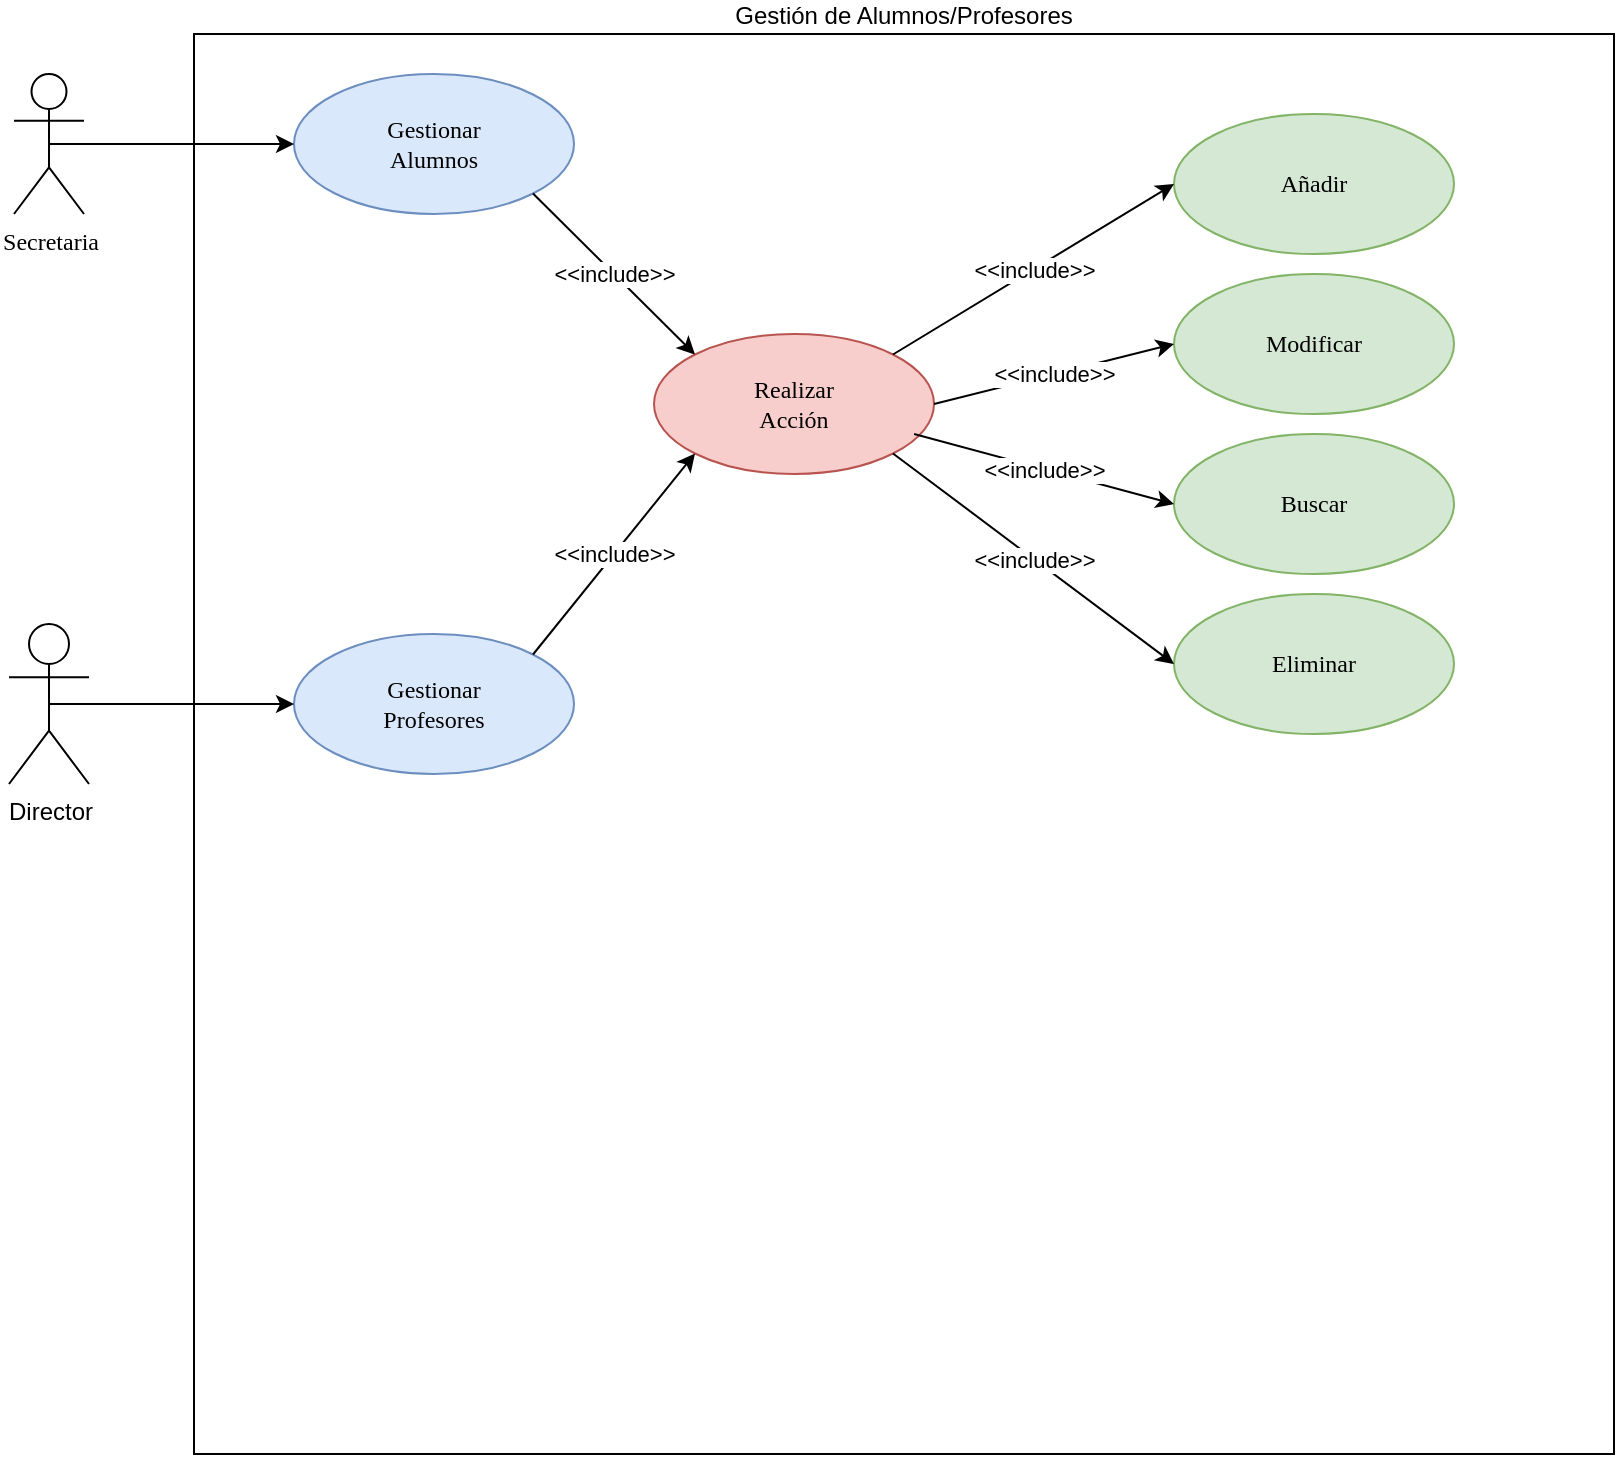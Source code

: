 <mxfile version="15.7.3" type="github">
  <diagram id="C5RBs43oDa-KdzZeNtuy" name="Page-1">
    <mxGraphModel dx="2183" dy="771" grid="1" gridSize="10" guides="1" tooltips="1" connect="1" arrows="1" fold="1" page="1" pageScale="1" pageWidth="827" pageHeight="1169" math="0" shadow="0">
      <root>
        <mxCell id="WIyWlLk6GJQsqaUBKTNV-0" />
        <mxCell id="WIyWlLk6GJQsqaUBKTNV-1" parent="WIyWlLk6GJQsqaUBKTNV-0" />
        <mxCell id="CCxpbM_6_cSvE4r4ky-L-0" value="Gestión de Alumnos/Profesores" style="whiteSpace=wrap;html=1;aspect=fixed;fillColor=none;labelPosition=center;verticalLabelPosition=top;align=center;verticalAlign=bottom;" vertex="1" parent="WIyWlLk6GJQsqaUBKTNV-1">
          <mxGeometry x="10" y="20" width="710" height="710" as="geometry" />
        </mxCell>
        <mxCell id="CCxpbM_6_cSvE4r4ky-L-5" value="&lt;div&gt;Añadir&lt;/div&gt;" style="ellipse;whiteSpace=wrap;html=1;fontFamily=Verdana;fillColor=#d5e8d4;strokeColor=#82b366;" vertex="1" parent="WIyWlLk6GJQsqaUBKTNV-1">
          <mxGeometry x="500" y="60" width="140" height="70" as="geometry" />
        </mxCell>
        <mxCell id="CCxpbM_6_cSvE4r4ky-L-6" value="Secretaria" style="shape=umlActor;verticalLabelPosition=bottom;verticalAlign=top;html=1;outlineConnect=0;fontFamily=Verdana;fillColor=none;" vertex="1" parent="WIyWlLk6GJQsqaUBKTNV-1">
          <mxGeometry x="-80" y="40" width="35" height="70" as="geometry" />
        </mxCell>
        <mxCell id="CCxpbM_6_cSvE4r4ky-L-8" value="&lt;div&gt;Modificar&lt;/div&gt;" style="ellipse;whiteSpace=wrap;html=1;fontFamily=Verdana;fillColor=#d5e8d4;strokeColor=#82b366;" vertex="1" parent="WIyWlLk6GJQsqaUBKTNV-1">
          <mxGeometry x="500" y="140" width="140" height="70" as="geometry" />
        </mxCell>
        <mxCell id="CCxpbM_6_cSvE4r4ky-L-9" value="Buscar" style="ellipse;whiteSpace=wrap;html=1;fontFamily=Verdana;fillColor=#d5e8d4;strokeColor=#82b366;" vertex="1" parent="WIyWlLk6GJQsqaUBKTNV-1">
          <mxGeometry x="500" y="220" width="140" height="70" as="geometry" />
        </mxCell>
        <mxCell id="CCxpbM_6_cSvE4r4ky-L-10" value="&lt;div&gt;Eliminar&lt;/div&gt;" style="ellipse;whiteSpace=wrap;html=1;fontFamily=Verdana;fillColor=#d5e8d4;strokeColor=#82b366;" vertex="1" parent="WIyWlLk6GJQsqaUBKTNV-1">
          <mxGeometry x="500" y="300" width="140" height="70" as="geometry" />
        </mxCell>
        <mxCell id="CCxpbM_6_cSvE4r4ky-L-11" value="&lt;div&gt;Director&lt;/div&gt;" style="shape=umlActor;verticalLabelPosition=bottom;verticalAlign=top;html=1;outlineConnect=0;fontFamily=Helvetica;fillColor=none;" vertex="1" parent="WIyWlLk6GJQsqaUBKTNV-1">
          <mxGeometry x="-82.5" y="315" width="40" height="80" as="geometry" />
        </mxCell>
        <mxCell id="CCxpbM_6_cSvE4r4ky-L-14" value="&lt;div&gt;Gestionar&lt;/div&gt;&lt;div&gt;Alumnos&lt;/div&gt;" style="ellipse;whiteSpace=wrap;html=1;fontFamily=Verdana;fillColor=#dae8fc;strokeColor=#6c8ebf;" vertex="1" parent="WIyWlLk6GJQsqaUBKTNV-1">
          <mxGeometry x="60" y="40" width="140" height="70" as="geometry" />
        </mxCell>
        <mxCell id="CCxpbM_6_cSvE4r4ky-L-15" value="&lt;div&gt;Gestionar&lt;/div&gt;&lt;div&gt;Profesores&lt;/div&gt;" style="ellipse;whiteSpace=wrap;html=1;fontFamily=Verdana;fillColor=#dae8fc;strokeColor=#6c8ebf;" vertex="1" parent="WIyWlLk6GJQsqaUBKTNV-1">
          <mxGeometry x="60" y="320" width="140" height="70" as="geometry" />
        </mxCell>
        <mxCell id="CCxpbM_6_cSvE4r4ky-L-17" value="&lt;div&gt;Realizar &lt;br&gt;&lt;/div&gt;&lt;div&gt;Acción&lt;/div&gt;" style="ellipse;whiteSpace=wrap;html=1;fontFamily=Verdana;fillColor=#f8cecc;strokeColor=#b85450;" vertex="1" parent="WIyWlLk6GJQsqaUBKTNV-1">
          <mxGeometry x="240" y="170" width="140" height="70" as="geometry" />
        </mxCell>
        <mxCell id="CCxpbM_6_cSvE4r4ky-L-18" value="" style="endArrow=classic;html=1;rounded=0;fontFamily=Helvetica;exitX=0.5;exitY=0.5;exitDx=0;exitDy=0;exitPerimeter=0;entryX=0;entryY=0.5;entryDx=0;entryDy=0;" edge="1" parent="WIyWlLk6GJQsqaUBKTNV-1" source="CCxpbM_6_cSvE4r4ky-L-11" target="CCxpbM_6_cSvE4r4ky-L-15">
          <mxGeometry width="50" height="50" relative="1" as="geometry">
            <mxPoint x="350" y="310" as="sourcePoint" />
            <mxPoint x="400" y="260" as="targetPoint" />
          </mxGeometry>
        </mxCell>
        <mxCell id="CCxpbM_6_cSvE4r4ky-L-19" value="" style="endArrow=classic;html=1;rounded=0;fontFamily=Helvetica;exitX=0.5;exitY=0.5;exitDx=0;exitDy=0;exitPerimeter=0;" edge="1" parent="WIyWlLk6GJQsqaUBKTNV-1" source="CCxpbM_6_cSvE4r4ky-L-6" target="CCxpbM_6_cSvE4r4ky-L-14">
          <mxGeometry width="50" height="50" relative="1" as="geometry">
            <mxPoint x="350" y="310" as="sourcePoint" />
            <mxPoint x="400" y="260" as="targetPoint" />
          </mxGeometry>
        </mxCell>
        <mxCell id="CCxpbM_6_cSvE4r4ky-L-21" value="&amp;lt;&amp;lt;include&amp;gt;&amp;gt;" style="endArrow=classic;html=1;rounded=0;fontFamily=Helvetica;exitX=1;exitY=0;exitDx=0;exitDy=0;entryX=0;entryY=1;entryDx=0;entryDy=0;" edge="1" parent="WIyWlLk6GJQsqaUBKTNV-1" source="CCxpbM_6_cSvE4r4ky-L-15" target="CCxpbM_6_cSvE4r4ky-L-17">
          <mxGeometry width="50" height="50" relative="1" as="geometry">
            <mxPoint x="350" y="310" as="sourcePoint" />
            <mxPoint x="400" y="260" as="targetPoint" />
          </mxGeometry>
        </mxCell>
        <mxCell id="CCxpbM_6_cSvE4r4ky-L-23" value="&amp;lt;&amp;lt;include&amp;gt;&amp;gt;" style="endArrow=classic;html=1;rounded=0;fontFamily=Helvetica;exitX=1;exitY=1;exitDx=0;exitDy=0;entryX=0;entryY=0;entryDx=0;entryDy=0;" edge="1" parent="WIyWlLk6GJQsqaUBKTNV-1" source="CCxpbM_6_cSvE4r4ky-L-14" target="CCxpbM_6_cSvE4r4ky-L-17">
          <mxGeometry width="50" height="50" relative="1" as="geometry">
            <mxPoint x="189.497" y="340.251" as="sourcePoint" />
            <mxPoint x="284" y="225" as="targetPoint" />
          </mxGeometry>
        </mxCell>
        <mxCell id="CCxpbM_6_cSvE4r4ky-L-24" value="&amp;lt;&amp;lt;include&amp;gt;&amp;gt;" style="endArrow=classic;html=1;rounded=0;fontFamily=Helvetica;exitX=1;exitY=0;exitDx=0;exitDy=0;entryX=0;entryY=0.5;entryDx=0;entryDy=0;" edge="1" parent="WIyWlLk6GJQsqaUBKTNV-1" source="CCxpbM_6_cSvE4r4ky-L-17" target="CCxpbM_6_cSvE4r4ky-L-5">
          <mxGeometry width="50" height="50" relative="1" as="geometry">
            <mxPoint x="199.497" y="350.251" as="sourcePoint" />
            <mxPoint x="294" y="235" as="targetPoint" />
          </mxGeometry>
        </mxCell>
        <mxCell id="CCxpbM_6_cSvE4r4ky-L-25" value="&amp;lt;&amp;lt;include&amp;gt;&amp;gt;" style="endArrow=classic;html=1;rounded=0;fontFamily=Helvetica;exitX=1;exitY=0.5;exitDx=0;exitDy=0;entryX=0;entryY=0.5;entryDx=0;entryDy=0;" edge="1" parent="WIyWlLk6GJQsqaUBKTNV-1" source="CCxpbM_6_cSvE4r4ky-L-17" target="CCxpbM_6_cSvE4r4ky-L-8">
          <mxGeometry width="50" height="50" relative="1" as="geometry">
            <mxPoint x="369.497" y="190.251" as="sourcePoint" />
            <mxPoint x="510" y="105" as="targetPoint" />
          </mxGeometry>
        </mxCell>
        <mxCell id="CCxpbM_6_cSvE4r4ky-L-26" value="&amp;lt;&amp;lt;include&amp;gt;&amp;gt;" style="endArrow=classic;html=1;rounded=0;fontFamily=Helvetica;exitX=0.929;exitY=0.714;exitDx=0;exitDy=0;entryX=0;entryY=0.5;entryDx=0;entryDy=0;exitPerimeter=0;" edge="1" parent="WIyWlLk6GJQsqaUBKTNV-1" source="CCxpbM_6_cSvE4r4ky-L-17" target="CCxpbM_6_cSvE4r4ky-L-9">
          <mxGeometry width="50" height="50" relative="1" as="geometry">
            <mxPoint x="379.497" y="200.251" as="sourcePoint" />
            <mxPoint x="520" y="115" as="targetPoint" />
          </mxGeometry>
        </mxCell>
        <mxCell id="CCxpbM_6_cSvE4r4ky-L-27" value="&amp;lt;&amp;lt;include&amp;gt;&amp;gt;" style="endArrow=classic;html=1;rounded=0;fontFamily=Helvetica;exitX=1;exitY=1;exitDx=0;exitDy=0;entryX=0;entryY=0.5;entryDx=0;entryDy=0;" edge="1" parent="WIyWlLk6GJQsqaUBKTNV-1" source="CCxpbM_6_cSvE4r4ky-L-17" target="CCxpbM_6_cSvE4r4ky-L-10">
          <mxGeometry width="50" height="50" relative="1" as="geometry">
            <mxPoint x="390" y="215" as="sourcePoint" />
            <mxPoint x="510" y="185" as="targetPoint" />
          </mxGeometry>
        </mxCell>
      </root>
    </mxGraphModel>
  </diagram>
</mxfile>
